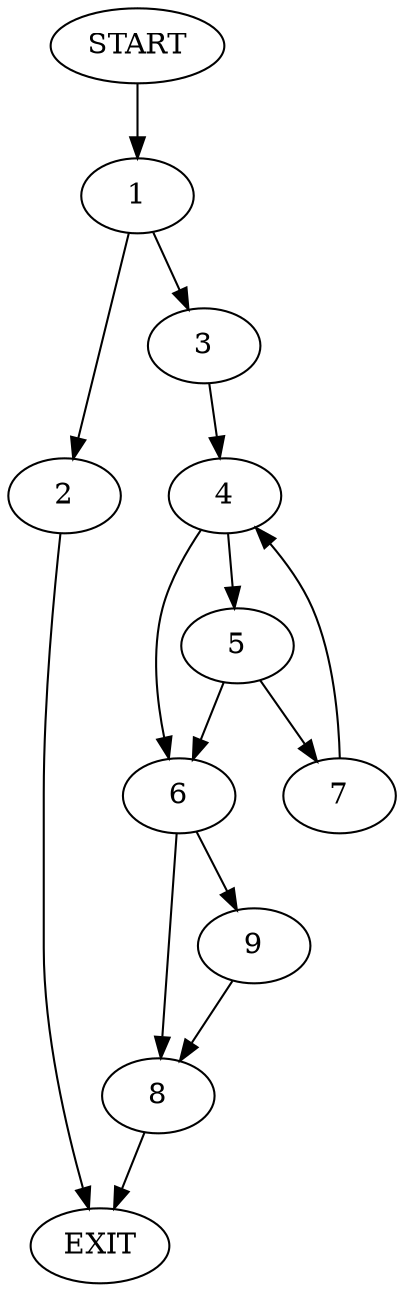 digraph {
0 [label="START"]
10 [label="EXIT"]
0 -> 1
1 -> 2
1 -> 3
3 -> 4
2 -> 10
4 -> 5
4 -> 6
5 -> 7
5 -> 6
6 -> 8
6 -> 9
7 -> 4
8 -> 10
9 -> 8
}
